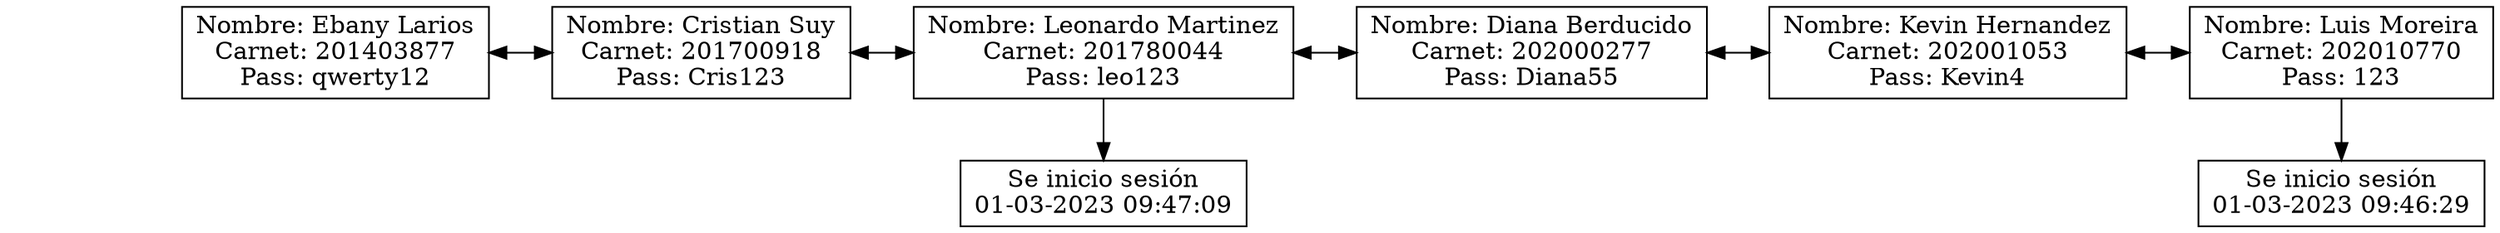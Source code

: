 digraph G {
PILA[style=invis, fillcolor=transparent, color=transparent];
node [shape=box];
U0[label = "Nombre: Ebany Larios
Carnet: 201403877
Pass: qwerty12"];U1[label = "Nombre: Cristian Suy
Carnet: 201700918
Pass: Cris123"];U2[label = "Nombre: Leonardo Martinez
Carnet: 201780044
Pass: leo123"];U3[label = "Nombre: Diana Berducido
Carnet: 202000277
Pass: Diana55"];U4[label = "Nombre: Kevin Hernandez
Carnet: 202001053
Pass: Kevin4"];U5[label = "Nombre: Luis Moreira
Carnet: 202010770
Pass: 123"];U0 -> U1 [dir=both, color=black ] ;
U1 -> U2 [dir=both, color=black ] ;
U2 -> U3 [dir=both, color=black ] ;
U3 -> U4 [dir=both, color=black ] ;
U4 -> U5 [dir=both, color=black ] ;
{rank = same;U0 U1 U2 U3 U4 U5 };
nodesep=0.5; 
 ranksep= 0.5;
U200[label = " Se inicio sesión 
01-03-2023 09:47:09"];
U2 -> U200
U500[label = " Se inicio sesión 
01-03-2023 09:46:29"];
U5 -> U500
}